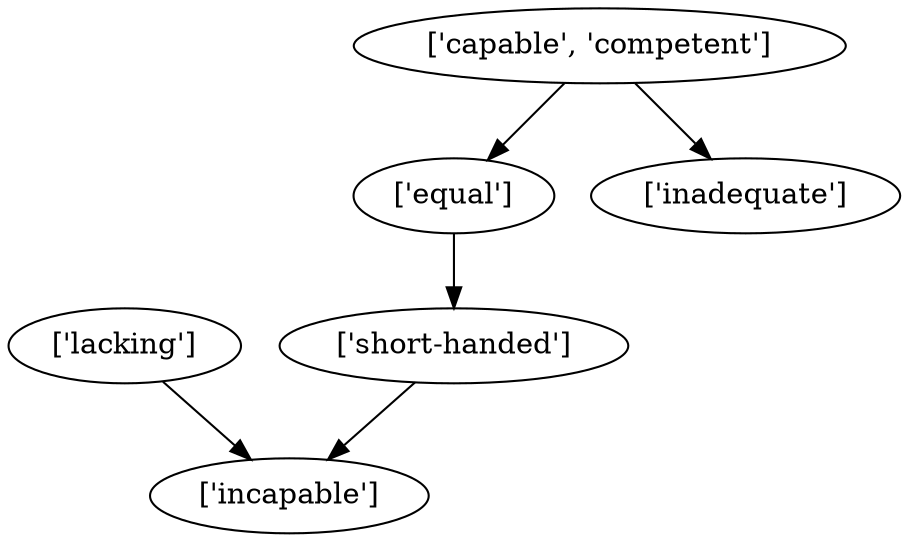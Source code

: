 strict digraph  {
	"['lacking']" -> "['incapable']";
	"['equal']" -> "['short-handed']";
	"['short-handed']" -> "['incapable']";
	"['capable', 'competent']" -> "['equal']";
	"['capable', 'competent']" -> "['inadequate']";
}
